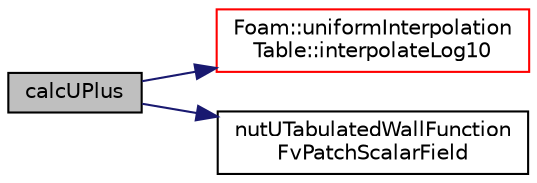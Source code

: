 digraph "calcUPlus"
{
  bgcolor="transparent";
  edge [fontname="Helvetica",fontsize="10",labelfontname="Helvetica",labelfontsize="10"];
  node [fontname="Helvetica",fontsize="10",shape=record];
  rankdir="LR";
  Node1 [label="calcUPlus",height=0.2,width=0.4,color="black", fillcolor="grey75", style="filled", fontcolor="black"];
  Node1 -> Node2 [color="midnightblue",fontsize="10",style="solid",fontname="Helvetica"];
  Node2 [label="Foam::uniformInterpolation\lTable::interpolateLog10",height=0.2,width=0.4,color="red",URL="$a02759.html#a2b4202d96d988f5ea09130852cd1e48f",tooltip="Interpolate - takes log10 flag into account. "];
  Node1 -> Node3 [color="midnightblue",fontsize="10",style="solid",fontname="Helvetica"];
  Node3 [label="nutUTabulatedWallFunction\lFvPatchScalarField",height=0.2,width=0.4,color="black",URL="$a01688.html#a5f3a45178be8ebbb4a8ac402ae6c269a",tooltip="Construct from patch and internal field. "];
}
